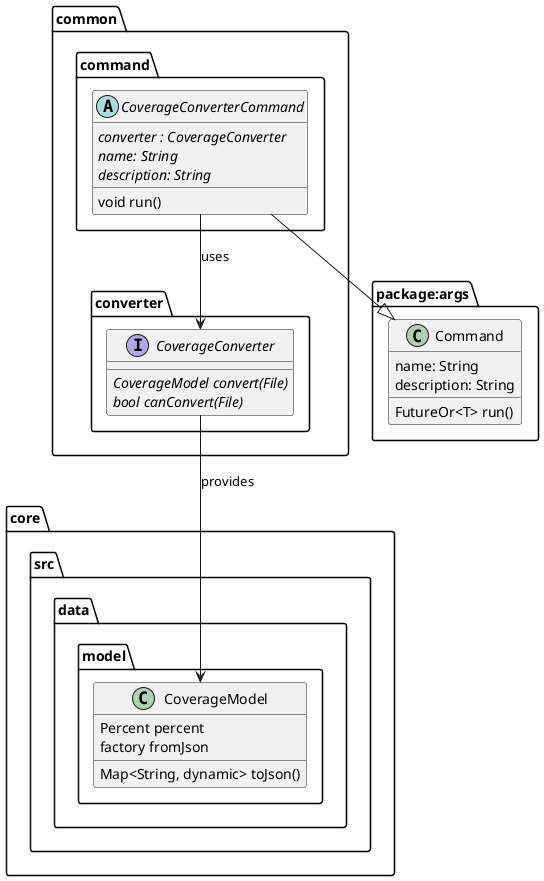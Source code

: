 @startuml coverage_interfaces_diagram.puml

package package:args {
    class Command {
        name: String
        description: String
        FutureOr<T> run()
    }
}


package core.src.data.model {
    class CoverageModel {
        Percent percent
        Map<String, dynamic> toJson()
        factory fromJson
    }
}


package common {
    package command {
        abstract CoverageConverterCommand {
            {abstract} converter : CoverageConverter
            {abstract} name: String
            {abstract} description: String
            void run()
        }
    }

    package converter {
        interface CoverageConverter {
            {abstract} CoverageModel convert(File)
            {abstract} bool canConvert(File)
        }
    }
}

CoverageConverterCommand --|> Command
CoverageConverter --> CoverageModel : provides
CoverageConverterCommand --> CoverageConverter : uses

@enduml

